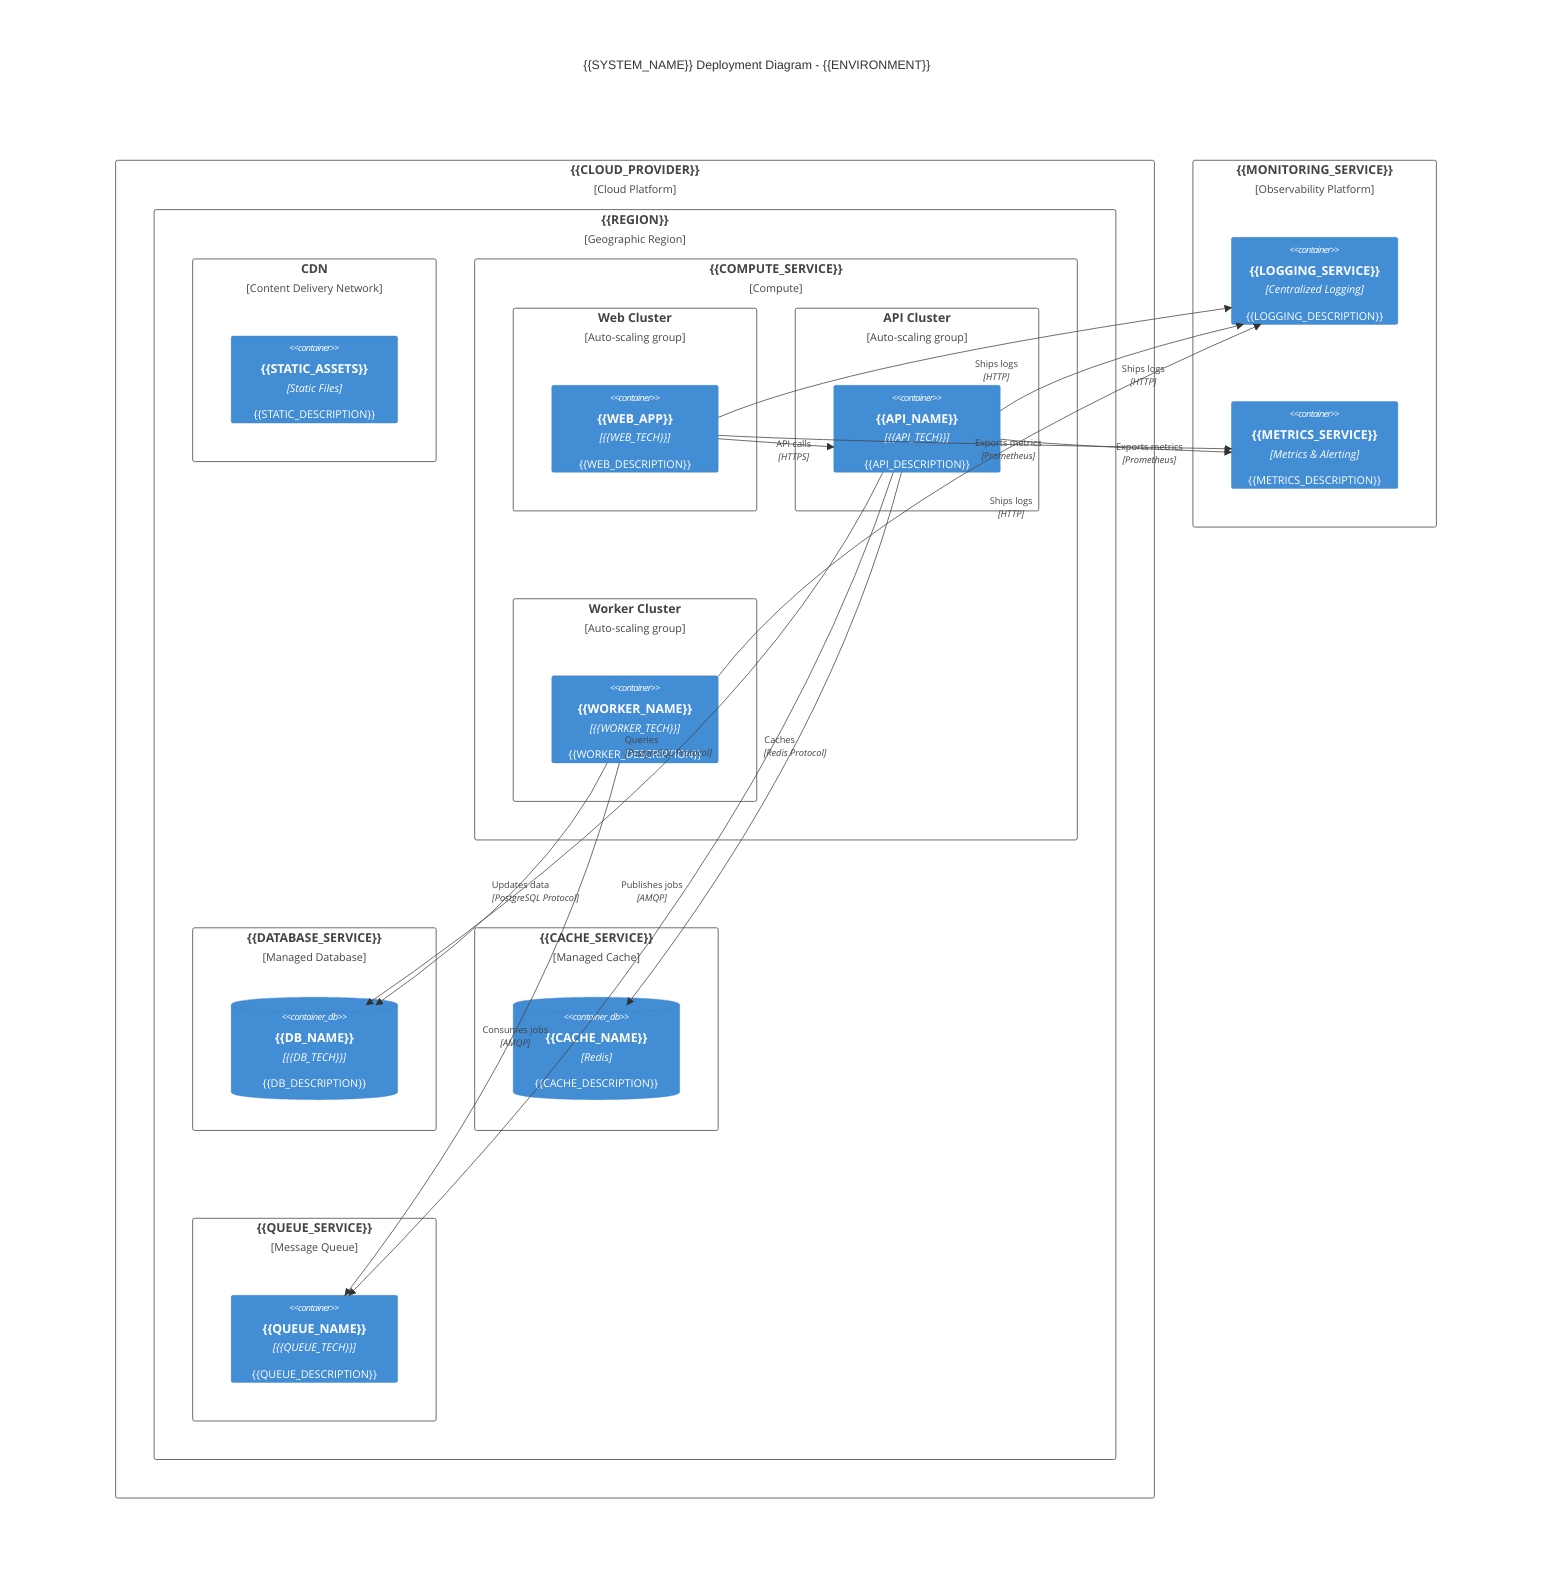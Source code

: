 C4Deployment
  title {{SYSTEM_NAME}} Deployment Diagram - {{ENVIRONMENT}}

  Deployment_Node(cloud, "{{CLOUD_PROVIDER}}", "Cloud Platform") {
    Deployment_Node(region, "{{REGION}}", "Geographic Region") {

      Deployment_Node(cdn, "CDN", "Content Delivery Network") {
        Container(static, "{{STATIC_ASSETS}}", "Static Files", "{{STATIC_DESCRIPTION}}")
      }

      Deployment_Node(compute, "{{COMPUTE_SERVICE}}", "Compute") {
        Deployment_Node(web_cluster, "Web Cluster", "Auto-scaling group") {
          Container(webapp, "{{WEB_APP}}", "{{WEB_TECH}}", "{{WEB_DESCRIPTION}}")
        }

        Deployment_Node(api_cluster, "API Cluster", "Auto-scaling group") {
          Container(api, "{{API_NAME}}", "{{API_TECH}}", "{{API_DESCRIPTION}}")
        }

        Deployment_Node(worker_cluster, "Worker Cluster", "Auto-scaling group") {
          Container(worker, "{{WORKER_NAME}}", "{{WORKER_TECH}}", "{{WORKER_DESCRIPTION}}")
        }
      }

      Deployment_Node(database, "{{DATABASE_SERVICE}}", "Managed Database") {
        ContainerDb(db, "{{DB_NAME}}", "{{DB_TECH}}", "{{DB_DESCRIPTION}}")
      }

      Deployment_Node(cache, "{{CACHE_SERVICE}}", "Managed Cache") {
        ContainerDb(redis, "{{CACHE_NAME}}", "Redis", "{{CACHE_DESCRIPTION}}")
      }

      Deployment_Node(queue, "{{QUEUE_SERVICE}}", "Message Queue") {
        Container(mq, "{{QUEUE_NAME}}", "{{QUEUE_TECH}}", "{{QUEUE_DESCRIPTION}}")
      }
    }
  }

  Deployment_Node(monitoring, "{{MONITORING_SERVICE}}", "Observability Platform") {
    Container(logs, "{{LOGGING_SERVICE}}", "Centralized Logging", "{{LOGGING_DESCRIPTION}}")
    Container(metrics, "{{METRICS_SERVICE}}", "Metrics & Alerting", "{{METRICS_DESCRIPTION}}")
  }

  %% Relationships
  Rel(webapp, api, "API calls", "HTTPS")
  Rel(api, db, "Queries", "PostgreSQL Protocol")
  Rel(api, redis, "Caches", "Redis Protocol")
  Rel(api, mq, "Publishes jobs", "AMQP")
  Rel(worker, mq, "Consumes jobs", "AMQP")
  Rel(worker, db, "Updates data", "PostgreSQL Protocol")

  %% Monitoring
  Rel(webapp, logs, "Ships logs", "HTTP")
  Rel(api, logs, "Ships logs", "HTTP")
  Rel(worker, logs, "Ships logs", "HTTP")
  Rel(webapp, metrics, "Exports metrics", "Prometheus")
  Rel(api, metrics, "Exports metrics", "Prometheus")

%% Template Variables:
%% {{SYSTEM_NAME}} - Name of your system
%% {{ENVIRONMENT}} - Environment name (Production, Staging, Development)
%% {{CLOUD_PROVIDER}} - Cloud provider (AWS, Azure, GCP, Hetzner)
%% {{REGION}} - Geographic region (us-east-1, eu-central-1, etc.)
%% {{COMPUTE_SERVICE}} - Compute service (ECS, Kubernetes, VMs)
%% {{DATABASE_SERVICE}} - Database service (RDS, Cloud SQL, Managed PostgreSQL)
%% {{CACHE_SERVICE}} - Cache service (ElastiCache, Memorystore)
%% {{QUEUE_SERVICE}} - Queue service (SQS, Pub/Sub, RabbitMQ)
%% {{MONITORING_SERVICE}} - Monitoring platform (CloudWatch, Datadog, Grafana)
%% {{*_NAME}} - Component names
%% {{*_TECH}} - Technologies used
%% {{*_DESCRIPTION}} - Component descriptions

%% Common Cloud Services by Provider:
%% AWS: ECS, RDS, ElastiCache, SQS, CloudWatch
%% Azure: App Service, Azure SQL, Redis Cache, Service Bus, Application Insights
%% GCP: Cloud Run, Cloud SQL, Memorystore, Pub/Sub, Cloud Logging
%% Hetzner: Cloud Servers, Managed PostgreSQL, Object Storage
